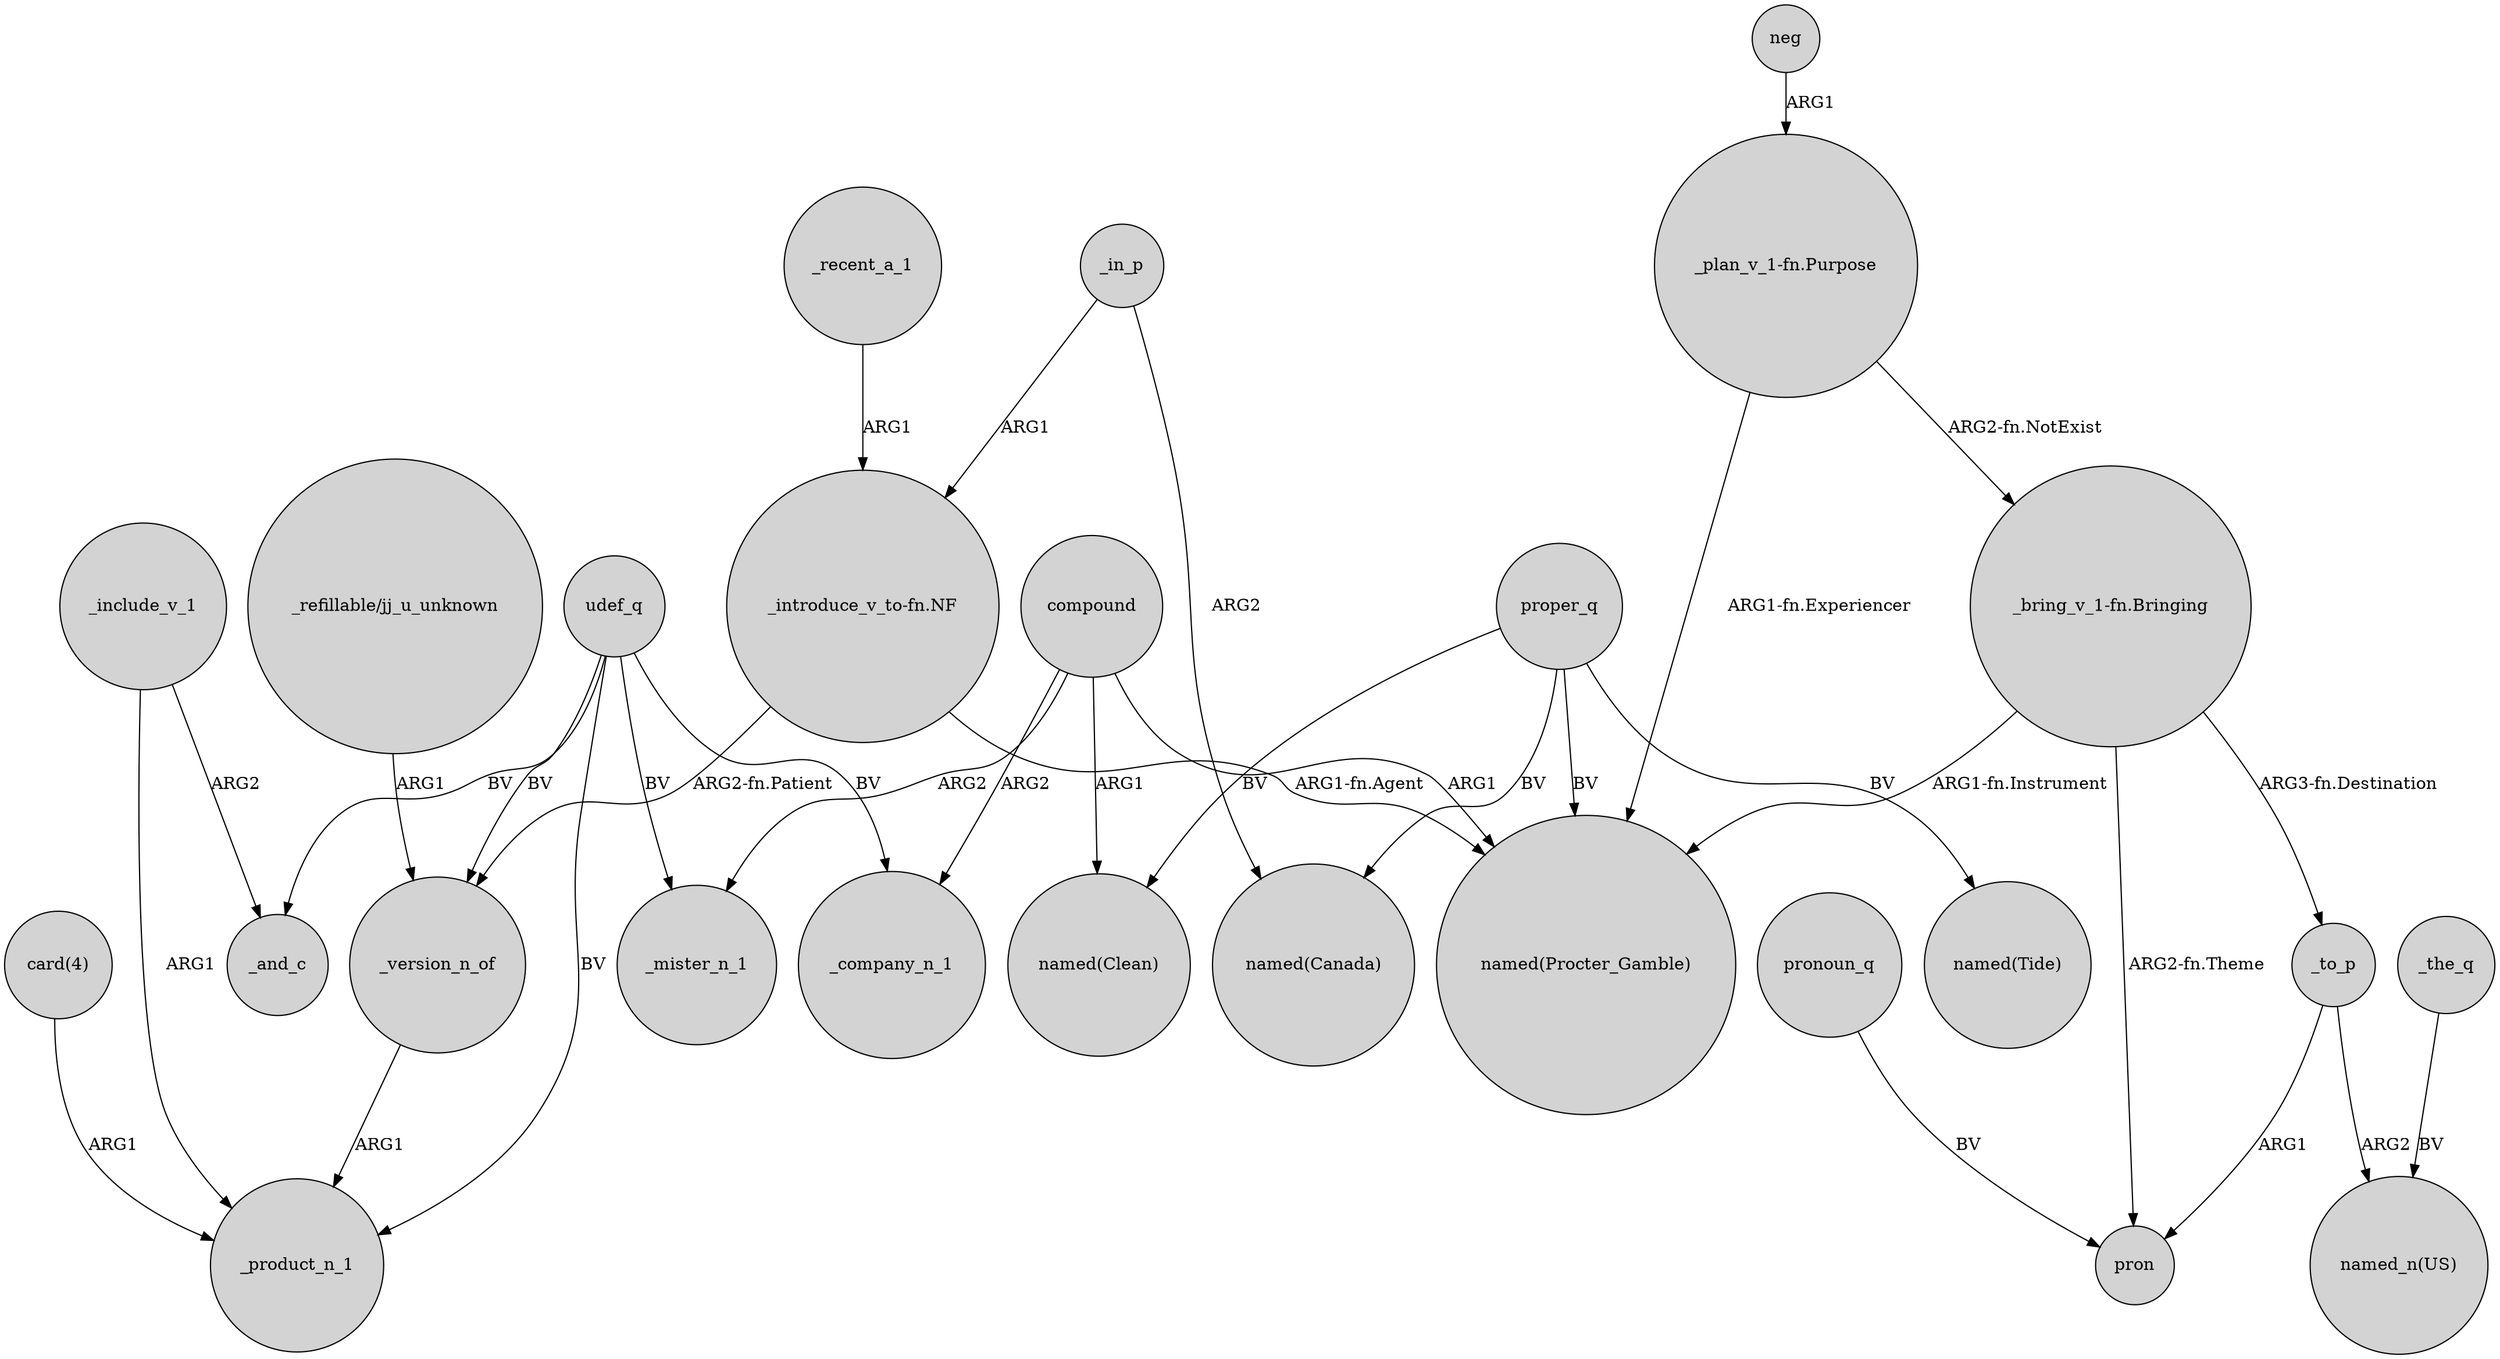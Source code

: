 digraph {
	node [shape=circle style=filled]
	_include_v_1 -> _and_c [label=ARG2]
	"_introduce_v_to-fn.NF" -> "named(Procter_Gamble)" [label="ARG1-fn.Agent"]
	_recent_a_1 -> "_introduce_v_to-fn.NF" [label=ARG1]
	proper_q -> "named(Canada)" [label=BV]
	"_introduce_v_to-fn.NF" -> _version_n_of [label="ARG2-fn.Patient"]
	_to_p -> pron [label=ARG1]
	"card(4)" -> _product_n_1 [label=ARG1]
	compound -> _mister_n_1 [label=ARG2]
	compound -> _company_n_1 [label=ARG2]
	udef_q -> _mister_n_1 [label=BV]
	"_bring_v_1-fn.Bringing" -> _to_p [label="ARG3-fn.Destination"]
	neg -> "_plan_v_1-fn.Purpose" [label=ARG1]
	"_bring_v_1-fn.Bringing" -> pron [label="ARG2-fn.Theme"]
	"_plan_v_1-fn.Purpose" -> "_bring_v_1-fn.Bringing" [label="ARG2-fn.NotExist"]
	proper_q -> "named(Tide)" [label=BV]
	_to_p -> "named_n(US)" [label=ARG2]
	_the_q -> "named_n(US)" [label=BV]
	_include_v_1 -> _product_n_1 [label=ARG1]
	udef_q -> _version_n_of [label=BV]
	proper_q -> "named(Clean)" [label=BV]
	_version_n_of -> _product_n_1 [label=ARG1]
	pronoun_q -> pron [label=BV]
	compound -> "named(Procter_Gamble)" [label=ARG1]
	_in_p -> "_introduce_v_to-fn.NF" [label=ARG1]
	proper_q -> "named(Procter_Gamble)" [label=BV]
	"_refillable/jj_u_unknown" -> _version_n_of [label=ARG1]
	udef_q -> _product_n_1 [label=BV]
	"_bring_v_1-fn.Bringing" -> "named(Procter_Gamble)" [label="ARG1-fn.Instrument"]
	compound -> "named(Clean)" [label=ARG1]
	udef_q -> _and_c [label=BV]
	_in_p -> "named(Canada)" [label=ARG2]
	udef_q -> _company_n_1 [label=BV]
	"_plan_v_1-fn.Purpose" -> "named(Procter_Gamble)" [label="ARG1-fn.Experiencer"]
}
